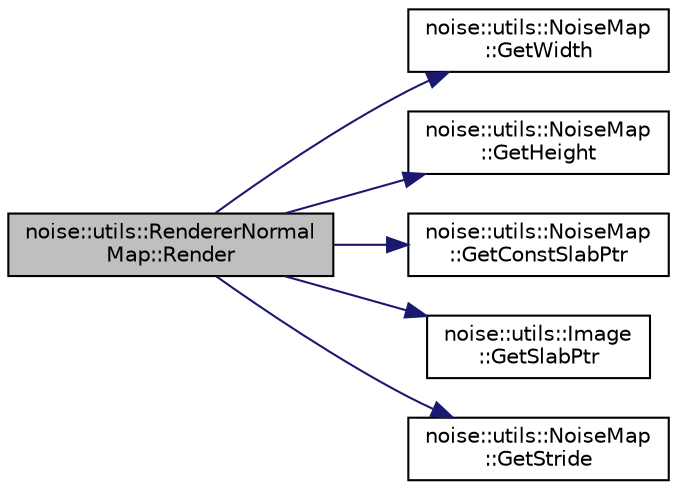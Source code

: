 digraph "noise::utils::RendererNormalMap::Render"
{
  edge [fontname="Helvetica",fontsize="10",labelfontname="Helvetica",labelfontsize="10"];
  node [fontname="Helvetica",fontsize="10",shape=record];
  rankdir="LR";
  Node1 [label="noise::utils::RendererNormal\lMap::Render",height=0.2,width=0.4,color="black", fillcolor="grey75", style="filled" fontcolor="black"];
  Node1 -> Node2 [color="midnightblue",fontsize="10",style="solid",fontname="Helvetica"];
  Node2 [label="noise::utils::NoiseMap\l::GetWidth",height=0.2,width=0.4,color="black", fillcolor="white", style="filled",URL="$classnoise_1_1utils_1_1_noise_map.html#a8355dbe703d6c46c8bbe34112fcd172d"];
  Node1 -> Node3 [color="midnightblue",fontsize="10",style="solid",fontname="Helvetica"];
  Node3 [label="noise::utils::NoiseMap\l::GetHeight",height=0.2,width=0.4,color="black", fillcolor="white", style="filled",URL="$classnoise_1_1utils_1_1_noise_map.html#a8d29226f2e0300e5738556cde3214ff9"];
  Node1 -> Node4 [color="midnightblue",fontsize="10",style="solid",fontname="Helvetica"];
  Node4 [label="noise::utils::NoiseMap\l::GetConstSlabPtr",height=0.2,width=0.4,color="black", fillcolor="white", style="filled",URL="$classnoise_1_1utils_1_1_noise_map.html#a7e9fc390a2fb33ab1b1d65e072bdaeee"];
  Node1 -> Node5 [color="midnightblue",fontsize="10",style="solid",fontname="Helvetica"];
  Node5 [label="noise::utils::Image\l::GetSlabPtr",height=0.2,width=0.4,color="black", fillcolor="white", style="filled",URL="$classnoise_1_1utils_1_1_image.html#a4349e07bc8d153d64c0a21a0e1062701"];
  Node1 -> Node6 [color="midnightblue",fontsize="10",style="solid",fontname="Helvetica"];
  Node6 [label="noise::utils::NoiseMap\l::GetStride",height=0.2,width=0.4,color="black", fillcolor="white", style="filled",URL="$classnoise_1_1utils_1_1_noise_map.html#af57bca1cd431312dcbe80056012224ed"];
}
